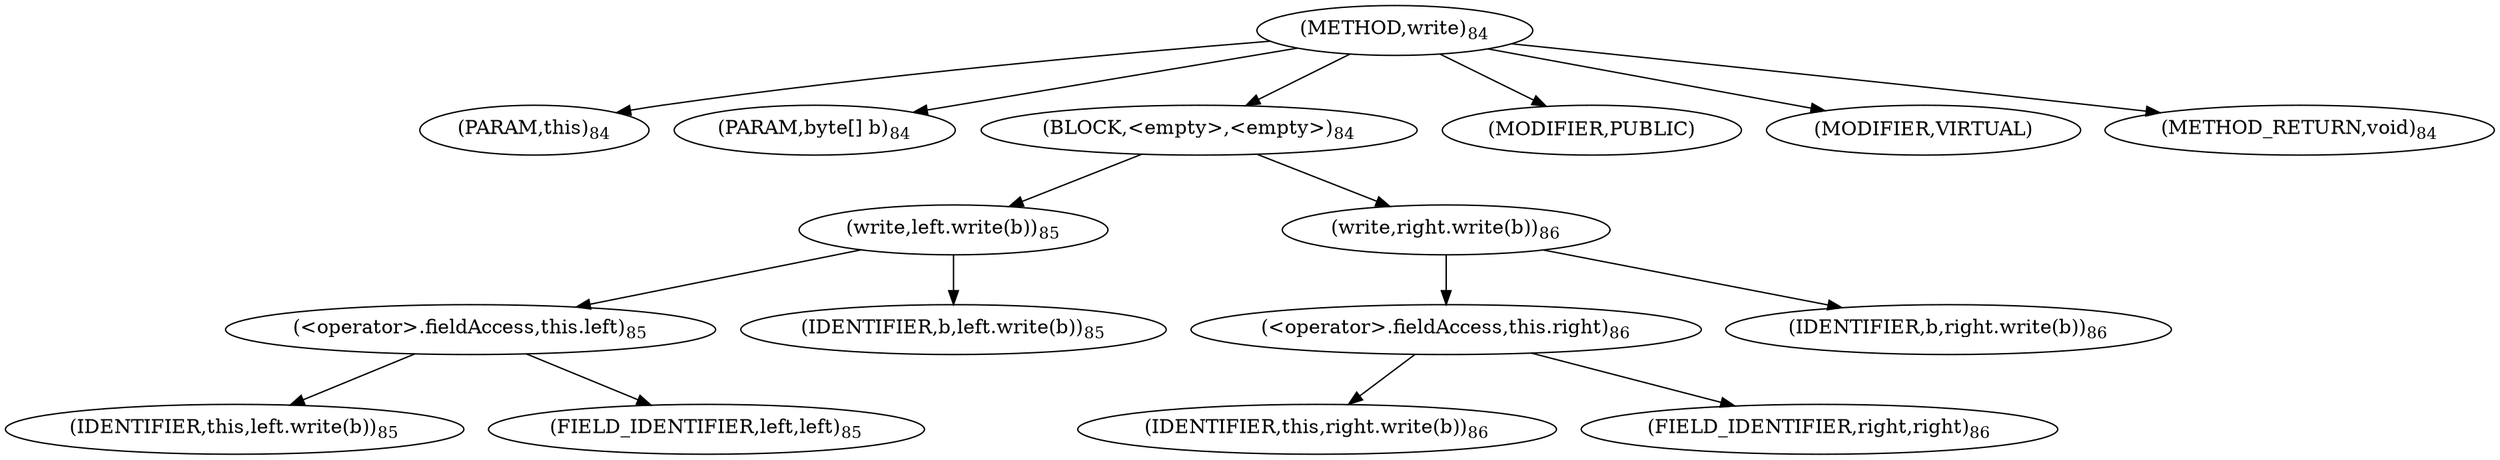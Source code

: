 digraph "write" {  
"60" [label = <(METHOD,write)<SUB>84</SUB>> ]
"61" [label = <(PARAM,this)<SUB>84</SUB>> ]
"62" [label = <(PARAM,byte[] b)<SUB>84</SUB>> ]
"63" [label = <(BLOCK,&lt;empty&gt;,&lt;empty&gt;)<SUB>84</SUB>> ]
"64" [label = <(write,left.write(b))<SUB>85</SUB>> ]
"65" [label = <(&lt;operator&gt;.fieldAccess,this.left)<SUB>85</SUB>> ]
"66" [label = <(IDENTIFIER,this,left.write(b))<SUB>85</SUB>> ]
"67" [label = <(FIELD_IDENTIFIER,left,left)<SUB>85</SUB>> ]
"68" [label = <(IDENTIFIER,b,left.write(b))<SUB>85</SUB>> ]
"69" [label = <(write,right.write(b))<SUB>86</SUB>> ]
"70" [label = <(&lt;operator&gt;.fieldAccess,this.right)<SUB>86</SUB>> ]
"71" [label = <(IDENTIFIER,this,right.write(b))<SUB>86</SUB>> ]
"72" [label = <(FIELD_IDENTIFIER,right,right)<SUB>86</SUB>> ]
"73" [label = <(IDENTIFIER,b,right.write(b))<SUB>86</SUB>> ]
"74" [label = <(MODIFIER,PUBLIC)> ]
"75" [label = <(MODIFIER,VIRTUAL)> ]
"76" [label = <(METHOD_RETURN,void)<SUB>84</SUB>> ]
  "60" -> "61" 
  "60" -> "62" 
  "60" -> "63" 
  "60" -> "74" 
  "60" -> "75" 
  "60" -> "76" 
  "63" -> "64" 
  "63" -> "69" 
  "64" -> "65" 
  "64" -> "68" 
  "65" -> "66" 
  "65" -> "67" 
  "69" -> "70" 
  "69" -> "73" 
  "70" -> "71" 
  "70" -> "72" 
}
